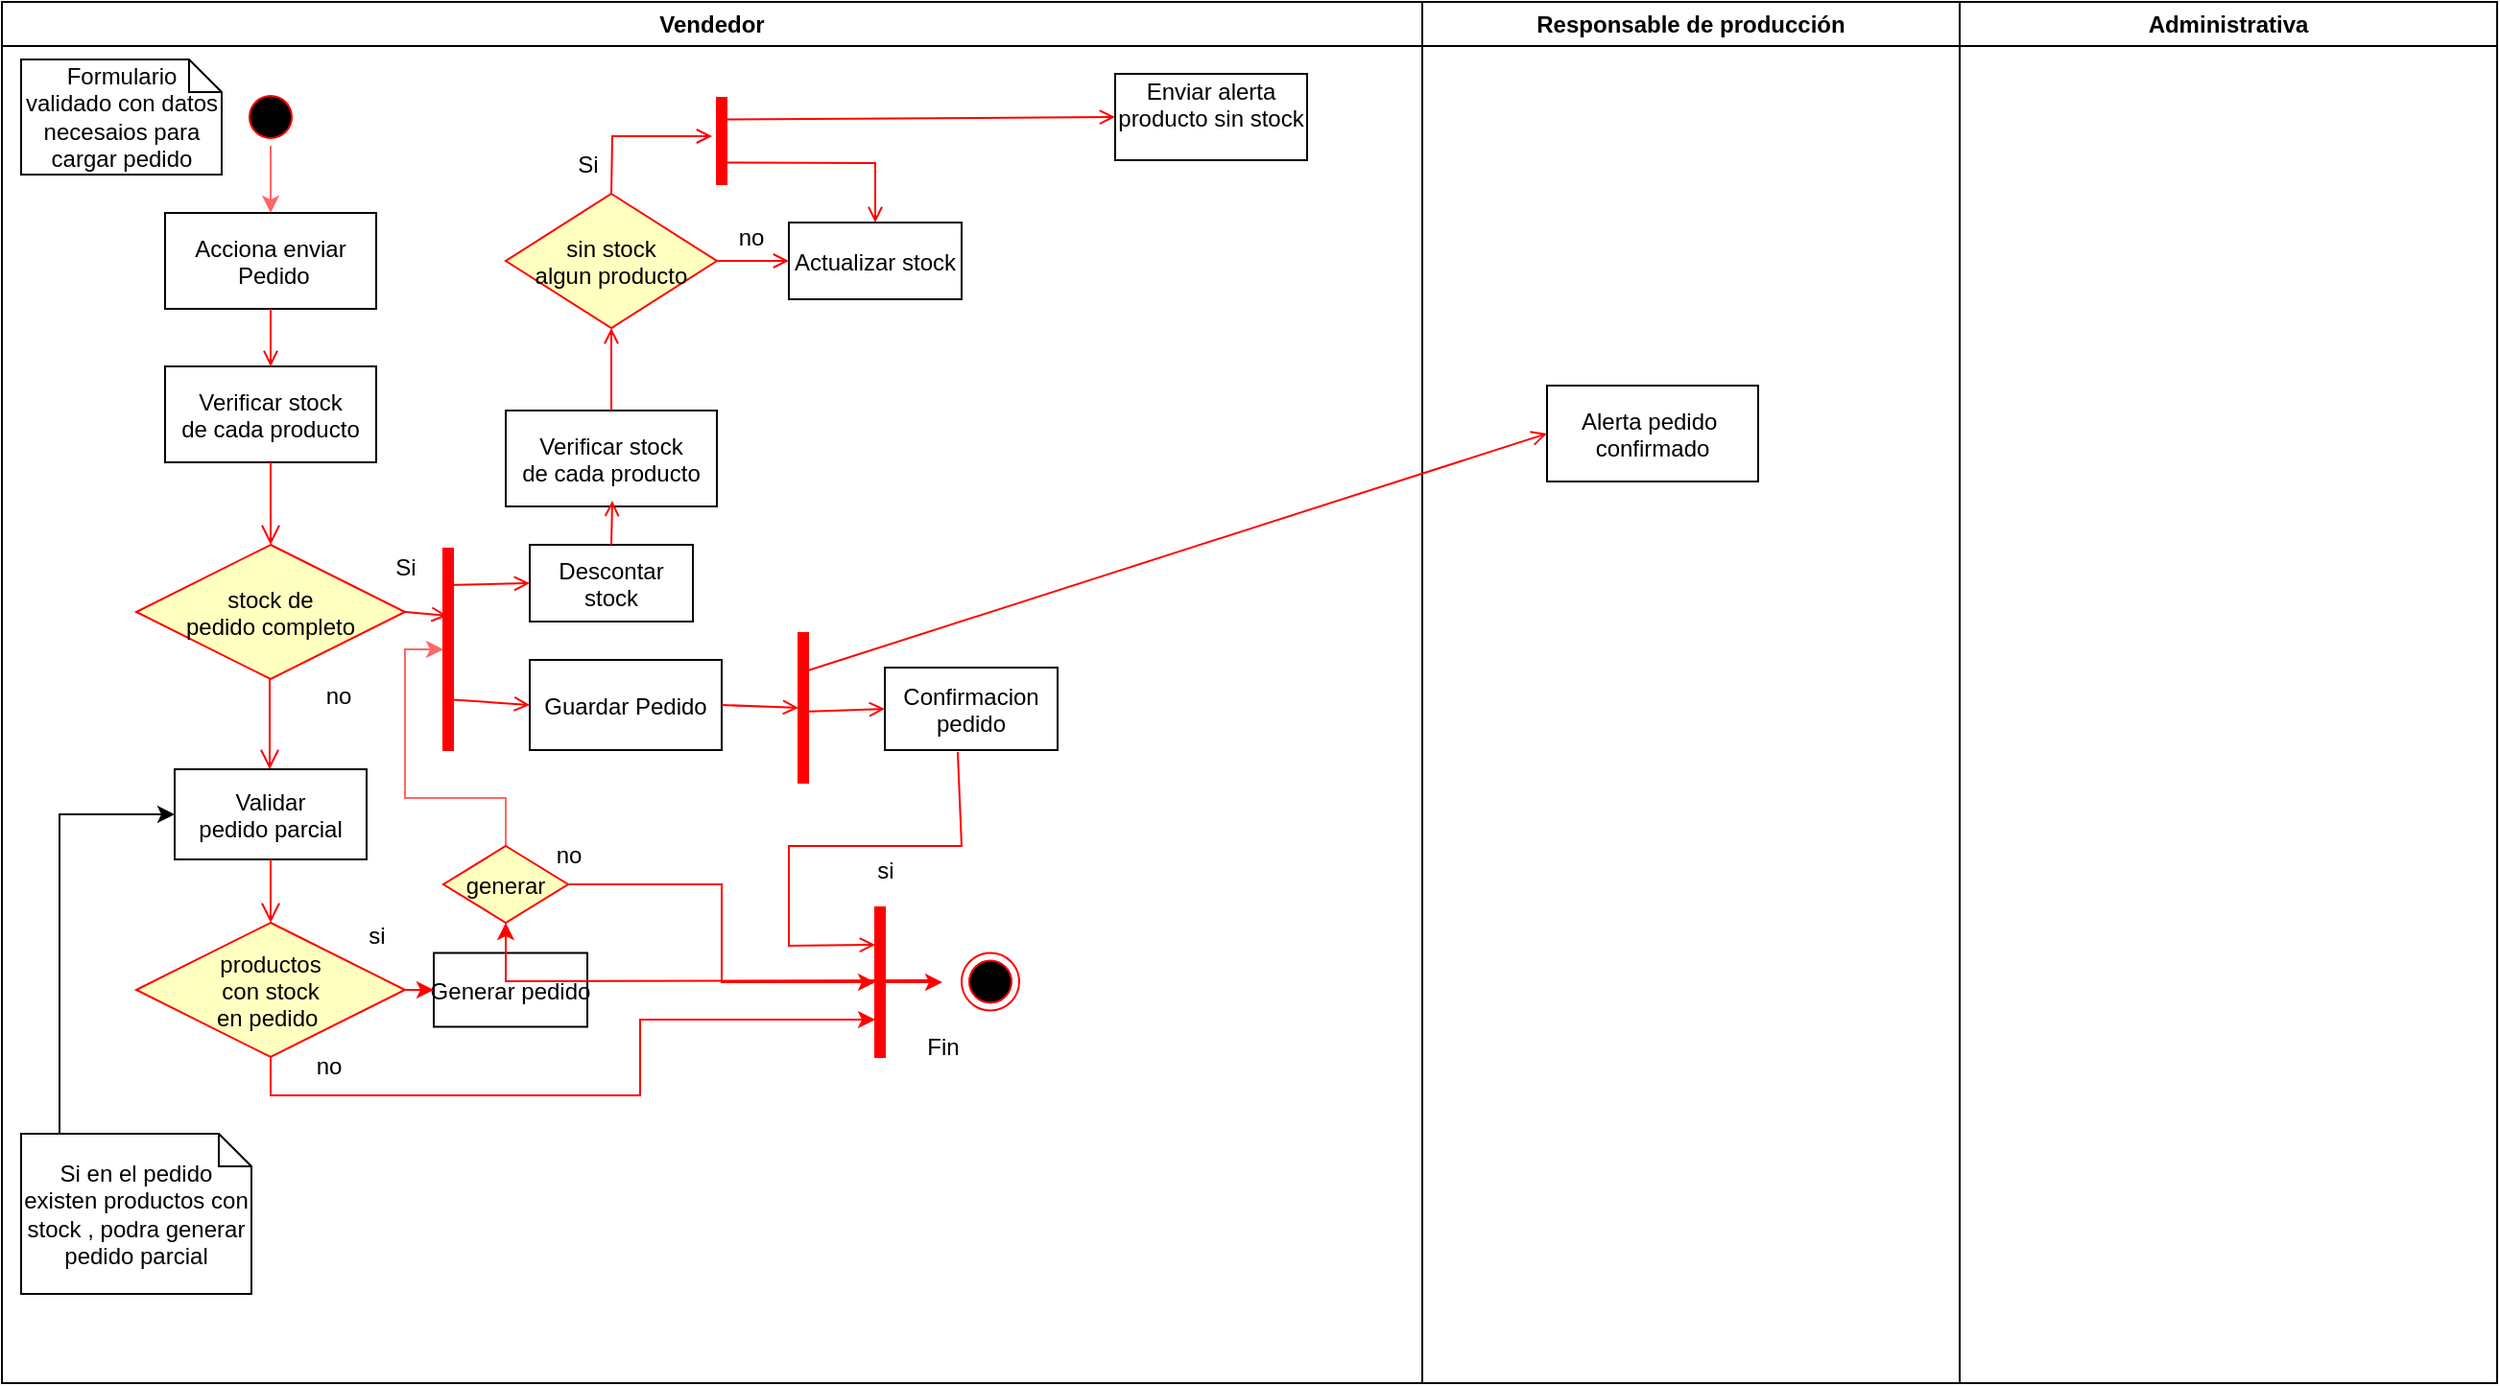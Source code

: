 <mxfile version="26.2.14">
  <diagram name="Page-1" id="e7e014a7-5840-1c2e-5031-d8a46d1fe8dd">
    <mxGraphModel dx="2041" dy="431" grid="1" gridSize="10" guides="1" tooltips="1" connect="1" arrows="1" fold="1" page="1" pageScale="1" pageWidth="1169" pageHeight="826" background="none" math="0" shadow="0">
      <root>
        <mxCell id="0" />
        <mxCell id="1" parent="0" />
        <mxCell id="2" value="Vendedor" style="swimlane;whiteSpace=wrap" parent="1" vertex="1">
          <mxGeometry x="-220" y="190" width="740" height="720" as="geometry" />
        </mxCell>
        <mxCell id="5qw4nmm1jzec7aXntuid-45" value="" style="edgeStyle=orthogonalEdgeStyle;rounded=0;orthogonalLoop=1;jettySize=auto;html=1;strokeColor=#FF6666;" parent="2" source="5" target="7" edge="1">
          <mxGeometry relative="1" as="geometry" />
        </mxCell>
        <mxCell id="5" value="" style="ellipse;shape=startState;fillColor=#000000;strokeColor=#ff0000;" parent="2" vertex="1">
          <mxGeometry x="125" y="45" width="30" height="30" as="geometry" />
        </mxCell>
        <mxCell id="7" value="Acciona enviar&#xa; Pedido" style="" parent="2" vertex="1">
          <mxGeometry x="85" y="110" width="110" height="50" as="geometry" />
        </mxCell>
        <mxCell id="8" value="Verificar stock &#xa;de cada producto" style="" parent="2" vertex="1">
          <mxGeometry x="85" y="190" width="110" height="50" as="geometry" />
        </mxCell>
        <mxCell id="9" value="" style="endArrow=open;strokeColor=#FF0000;endFill=1;rounded=0" parent="2" source="7" target="8" edge="1">
          <mxGeometry relative="1" as="geometry" />
        </mxCell>
        <mxCell id="11" value="" style="endArrow=open;strokeColor=#FF0000;endFill=1;rounded=0;exitX=1;exitY=0.5;exitDx=0;exitDy=0;entryX=0.4;entryY=0.333;entryDx=0;entryDy=0;entryPerimeter=0;" parent="2" source="nYx2TbOlyZMaFzmoQOSY-41" target="nYx2TbOlyZMaFzmoQOSY-46" edge="1">
          <mxGeometry relative="1" as="geometry">
            <mxPoint x="230" y="410" as="sourcePoint" />
          </mxGeometry>
        </mxCell>
        <mxCell id="5qw4nmm1jzec7aXntuid-42" value="Formulario validado con datos necesaios para cargar pedido" style="shape=note;whiteSpace=wrap;size=17" parent="2" vertex="1">
          <mxGeometry x="10" y="30" width="104.5" height="60" as="geometry" />
        </mxCell>
        <mxCell id="nYx2TbOlyZMaFzmoQOSY-41" value="stock de &#xa;pedido completo" style="rhombus;fillColor=#ffffc0;strokeColor=#ff0000;" vertex="1" parent="2">
          <mxGeometry x="70" y="283" width="140" height="70" as="geometry" />
        </mxCell>
        <mxCell id="nYx2TbOlyZMaFzmoQOSY-42" value="" style="edgeStyle=elbowEdgeStyle;elbow=horizontal;align=left;verticalAlign=bottom;endArrow=open;endSize=8;strokeColor=#FF0000;endFill=1;rounded=0;entryX=0.5;entryY=0;entryDx=0;entryDy=0;" edge="1" parent="2" target="nYx2TbOlyZMaFzmoQOSY-41">
          <mxGeometry x="-1" relative="1" as="geometry">
            <mxPoint x="45" y="200" as="targetPoint" />
            <Array as="points">
              <mxPoint x="140" y="280" />
            </Array>
            <mxPoint x="140" y="240" as="sourcePoint" />
          </mxGeometry>
        </mxCell>
        <mxCell id="nYx2TbOlyZMaFzmoQOSY-44" value="no" style="text;html=1;align=center;verticalAlign=middle;resizable=0;points=[];autosize=1;strokeColor=none;fillColor=none;" vertex="1" parent="2">
          <mxGeometry x="155" y="347" width="40" height="30" as="geometry" />
        </mxCell>
        <mxCell id="nYx2TbOlyZMaFzmoQOSY-46" value="" style="whiteSpace=wrap;strokeColor=#FF0000;fillColor=#FF0000" vertex="1" parent="2">
          <mxGeometry x="230" y="285" width="5" height="105" as="geometry" />
        </mxCell>
        <mxCell id="nYx2TbOlyZMaFzmoQOSY-49" value="Descontar&#xa;stock" style="" vertex="1" parent="2">
          <mxGeometry x="275" y="283" width="85" height="40" as="geometry" />
        </mxCell>
        <mxCell id="nYx2TbOlyZMaFzmoQOSY-48" value="" style="endArrow=open;strokeColor=#FF0000;endFill=1;rounded=0;exitX=0.2;exitY=0.181;exitDx=0;exitDy=0;entryX=0;entryY=0.5;entryDx=0;entryDy=0;exitPerimeter=0;" edge="1" parent="2" source="nYx2TbOlyZMaFzmoQOSY-46" target="nYx2TbOlyZMaFzmoQOSY-49">
          <mxGeometry relative="1" as="geometry">
            <mxPoint x="220" y="328" as="sourcePoint" />
            <mxPoint x="285" y="307" as="targetPoint" />
            <Array as="points" />
          </mxGeometry>
        </mxCell>
        <mxCell id="nYx2TbOlyZMaFzmoQOSY-51" value="sin stock &#xa;algun producto" style="rhombus;fillColor=#ffffc0;strokeColor=#ff0000;" vertex="1" parent="2">
          <mxGeometry x="262.5" y="100" width="110" height="70" as="geometry" />
        </mxCell>
        <mxCell id="nYx2TbOlyZMaFzmoQOSY-52" value="Verificar stock &#xa;de cada producto" style="" vertex="1" parent="2">
          <mxGeometry x="262.5" y="213" width="110" height="50" as="geometry" />
        </mxCell>
        <mxCell id="nYx2TbOlyZMaFzmoQOSY-53" value="" style="endArrow=open;strokeColor=#FF0000;endFill=1;rounded=0;exitX=0.5;exitY=0;exitDx=0;exitDy=0;" edge="1" parent="2" source="nYx2TbOlyZMaFzmoQOSY-49">
          <mxGeometry relative="1" as="geometry">
            <mxPoint x="245" y="317" as="sourcePoint" />
            <mxPoint x="318" y="260" as="targetPoint" />
            <Array as="points" />
          </mxGeometry>
        </mxCell>
        <mxCell id="nYx2TbOlyZMaFzmoQOSY-54" value="" style="endArrow=open;strokeColor=#FF0000;endFill=1;rounded=0;entryX=0.5;entryY=1;entryDx=0;entryDy=0;exitX=0.5;exitY=0;exitDx=0;exitDy=0;" edge="1" parent="2" source="nYx2TbOlyZMaFzmoQOSY-52" target="nYx2TbOlyZMaFzmoQOSY-51">
          <mxGeometry relative="1" as="geometry">
            <mxPoint x="328" y="230" as="sourcePoint" />
            <mxPoint x="338" y="280" as="targetPoint" />
            <Array as="points" />
          </mxGeometry>
        </mxCell>
        <mxCell id="nYx2TbOlyZMaFzmoQOSY-55" value="Si" style="text;html=1;align=center;verticalAlign=middle;resizable=0;points=[];autosize=1;strokeColor=none;fillColor=none;" vertex="1" parent="2">
          <mxGeometry x="290" y="70" width="30" height="30" as="geometry" />
        </mxCell>
        <mxCell id="nYx2TbOlyZMaFzmoQOSY-57" value="Enviar alerta &#xa;producto sin stock&#xa;" style="" vertex="1" parent="2">
          <mxGeometry x="580" y="37.5" width="100" height="45" as="geometry" />
        </mxCell>
        <mxCell id="nYx2TbOlyZMaFzmoQOSY-58" value="" style="whiteSpace=wrap;strokeColor=#FF0000;fillColor=#FF0000" vertex="1" parent="2">
          <mxGeometry x="372.5" y="50" width="5" height="45" as="geometry" />
        </mxCell>
        <mxCell id="nYx2TbOlyZMaFzmoQOSY-60" value="" style="endArrow=open;strokeColor=#FF0000;endFill=1;rounded=0;exitX=0.5;exitY=0;exitDx=0;exitDy=0;" edge="1" parent="2" source="nYx2TbOlyZMaFzmoQOSY-51">
          <mxGeometry relative="1" as="geometry">
            <mxPoint x="383" y="145" as="sourcePoint" />
            <mxPoint x="370" y="70" as="targetPoint" />
            <Array as="points">
              <mxPoint x="318" y="70" />
            </Array>
          </mxGeometry>
        </mxCell>
        <mxCell id="nYx2TbOlyZMaFzmoQOSY-62" value="" style="endArrow=open;strokeColor=#FF0000;endFill=1;rounded=0;exitX=1;exitY=0.25;exitDx=0;exitDy=0;entryX=0;entryY=0.5;entryDx=0;entryDy=0;" edge="1" parent="2" source="nYx2TbOlyZMaFzmoQOSY-58" target="nYx2TbOlyZMaFzmoQOSY-57">
          <mxGeometry relative="1" as="geometry">
            <mxPoint x="383" y="145" as="sourcePoint" />
            <mxPoint x="410" y="145" as="targetPoint" />
            <Array as="points" />
          </mxGeometry>
        </mxCell>
        <mxCell id="nYx2TbOlyZMaFzmoQOSY-63" value="Actualizar stock" style="" vertex="1" parent="2">
          <mxGeometry x="410" y="115" width="90" height="40" as="geometry" />
        </mxCell>
        <mxCell id="nYx2TbOlyZMaFzmoQOSY-56" value="" style="endArrow=open;strokeColor=#FF0000;endFill=1;rounded=0;exitX=1;exitY=0.5;exitDx=0;exitDy=0;entryX=0;entryY=0.5;entryDx=0;entryDy=0;" edge="1" parent="2" source="nYx2TbOlyZMaFzmoQOSY-51" target="nYx2TbOlyZMaFzmoQOSY-63">
          <mxGeometry relative="1" as="geometry">
            <mxPoint x="348" y="295" as="sourcePoint" />
            <mxPoint x="400" y="135" as="targetPoint" />
            <Array as="points" />
          </mxGeometry>
        </mxCell>
        <mxCell id="nYx2TbOlyZMaFzmoQOSY-64" value="" style="endArrow=open;strokeColor=#FF0000;endFill=1;rounded=0;exitX=1;exitY=0.75;exitDx=0;exitDy=0;entryX=0.5;entryY=0;entryDx=0;entryDy=0;" edge="1" parent="2" source="nYx2TbOlyZMaFzmoQOSY-58" target="nYx2TbOlyZMaFzmoQOSY-63">
          <mxGeometry relative="1" as="geometry">
            <mxPoint x="383" y="145" as="sourcePoint" />
            <mxPoint x="420" y="145" as="targetPoint" />
            <Array as="points">
              <mxPoint x="455" y="84" />
            </Array>
          </mxGeometry>
        </mxCell>
        <mxCell id="nYx2TbOlyZMaFzmoQOSY-45" value="Si" style="text;html=1;align=center;verticalAlign=middle;resizable=0;points=[];autosize=1;strokeColor=none;fillColor=none;" vertex="1" parent="2">
          <mxGeometry x="195" y="280" width="30" height="30" as="geometry" />
        </mxCell>
        <mxCell id="nYx2TbOlyZMaFzmoQOSY-65" value="no" style="text;html=1;align=center;verticalAlign=middle;resizable=0;points=[];autosize=1;strokeColor=none;fillColor=none;" vertex="1" parent="2">
          <mxGeometry x="370" y="108" width="40" height="30" as="geometry" />
        </mxCell>
        <mxCell id="nYx2TbOlyZMaFzmoQOSY-66" value="Guardar Pedido" style="" vertex="1" parent="2">
          <mxGeometry x="275" y="343" width="100" height="47" as="geometry" />
        </mxCell>
        <mxCell id="nYx2TbOlyZMaFzmoQOSY-67" value="" style="endArrow=open;strokeColor=#FF0000;endFill=1;rounded=0;exitX=1;exitY=0.75;exitDx=0;exitDy=0;entryX=0;entryY=0.5;entryDx=0;entryDy=0;" edge="1" parent="2" source="nYx2TbOlyZMaFzmoQOSY-46" target="nYx2TbOlyZMaFzmoQOSY-66">
          <mxGeometry relative="1" as="geometry">
            <mxPoint x="241" y="314" as="sourcePoint" />
            <mxPoint x="285" y="313" as="targetPoint" />
            <Array as="points" />
          </mxGeometry>
        </mxCell>
        <mxCell id="nYx2TbOlyZMaFzmoQOSY-68" value="" style="whiteSpace=wrap;strokeColor=#FF0000;fillColor=#FF0000" vertex="1" parent="2">
          <mxGeometry x="415" y="329" width="5" height="78" as="geometry" />
        </mxCell>
        <mxCell id="nYx2TbOlyZMaFzmoQOSY-71" value="" style="endArrow=open;strokeColor=#FF0000;endFill=1;rounded=0;exitX=1;exitY=0.5;exitDx=0;exitDy=0;entryX=0;entryY=0.5;entryDx=0;entryDy=0;" edge="1" parent="2" source="nYx2TbOlyZMaFzmoQOSY-66" target="nYx2TbOlyZMaFzmoQOSY-68">
          <mxGeometry relative="1" as="geometry">
            <mxPoint x="245" y="374" as="sourcePoint" />
            <mxPoint x="285" y="377" as="targetPoint" />
            <Array as="points" />
          </mxGeometry>
        </mxCell>
        <mxCell id="nYx2TbOlyZMaFzmoQOSY-74" value="" style="endArrow=open;strokeColor=#FF0000;endFill=1;rounded=0;entryX=0;entryY=0.5;entryDx=0;entryDy=0;" edge="1" parent="2" target="nYx2TbOlyZMaFzmoQOSY-78">
          <mxGeometry relative="1" as="geometry">
            <mxPoint x="417" y="370" as="sourcePoint" />
            <mxPoint x="460" y="390" as="targetPoint" />
            <Array as="points" />
          </mxGeometry>
        </mxCell>
        <mxCell id="nYx2TbOlyZMaFzmoQOSY-75" value="" style="ellipse;shape=endState;fillColor=#000000;strokeColor=#ff0000" vertex="1" parent="2">
          <mxGeometry x="500" y="495.75" width="30" height="30" as="geometry" />
        </mxCell>
        <mxCell id="nYx2TbOlyZMaFzmoQOSY-78" value="Confirmacion &#xa;pedido" style="" vertex="1" parent="2">
          <mxGeometry x="460" y="347" width="90" height="43" as="geometry" />
        </mxCell>
        <mxCell id="nYx2TbOlyZMaFzmoQOSY-79" value="" style="endArrow=open;strokeColor=#FF0000;endFill=1;rounded=0;exitX=0.422;exitY=1.023;exitDx=0;exitDy=0;exitPerimeter=0;entryX=0;entryY=0.25;entryDx=0;entryDy=0;" edge="1" parent="2" source="nYx2TbOlyZMaFzmoQOSY-78" target="nYx2TbOlyZMaFzmoQOSY-89">
          <mxGeometry relative="1" as="geometry">
            <mxPoint x="245" y="374" as="sourcePoint" />
            <mxPoint x="500" y="490" as="targetPoint" />
            <Array as="points">
              <mxPoint x="500" y="440" />
              <mxPoint x="410" y="440" />
              <mxPoint x="410" y="492" />
            </Array>
          </mxGeometry>
        </mxCell>
        <mxCell id="nYx2TbOlyZMaFzmoQOSY-76" value="Fin" style="text;html=1;align=center;verticalAlign=middle;resizable=0;points=[];autosize=1;strokeColor=none;fillColor=none;" vertex="1" parent="2">
          <mxGeometry x="470" y="530" width="40" height="30" as="geometry" />
        </mxCell>
        <mxCell id="nYx2TbOlyZMaFzmoQOSY-80" value="" style="edgeStyle=elbowEdgeStyle;elbow=horizontal;align=left;verticalAlign=bottom;endArrow=open;endSize=8;strokeColor=#FF0000;endFill=1;rounded=0;entryX=0.5;entryY=0;entryDx=0;entryDy=0;" edge="1" parent="2" target="nYx2TbOlyZMaFzmoQOSY-81">
          <mxGeometry x="-1" relative="1" as="geometry">
            <mxPoint x="139.5" y="396" as="targetPoint" />
            <Array as="points">
              <mxPoint x="139.5" y="393" />
            </Array>
            <mxPoint x="139.5" y="353" as="sourcePoint" />
          </mxGeometry>
        </mxCell>
        <mxCell id="nYx2TbOlyZMaFzmoQOSY-81" value="Validar &#xa;pedido parcial" style="" vertex="1" parent="2">
          <mxGeometry x="90" y="400" width="100" height="47" as="geometry" />
        </mxCell>
        <mxCell id="nYx2TbOlyZMaFzmoQOSY-82" value="productos &#xa;con stock&#xa;en pedido " style="rhombus;fillColor=#ffffc0;strokeColor=#ff0000;" vertex="1" parent="2">
          <mxGeometry x="70" y="480" width="140" height="70" as="geometry" />
        </mxCell>
        <mxCell id="nYx2TbOlyZMaFzmoQOSY-83" value="" style="edgeStyle=elbowEdgeStyle;elbow=horizontal;align=left;verticalAlign=bottom;endArrow=open;endSize=8;strokeColor=#FF0000;endFill=1;rounded=0;entryX=0.5;entryY=0;entryDx=0;entryDy=0;exitX=0.5;exitY=1;exitDx=0;exitDy=0;" edge="1" parent="2" source="nYx2TbOlyZMaFzmoQOSY-81" target="nYx2TbOlyZMaFzmoQOSY-82">
          <mxGeometry x="-1" relative="1" as="geometry">
            <mxPoint x="150" y="410" as="targetPoint" />
            <Array as="points" />
            <mxPoint x="149.5" y="363" as="sourcePoint" />
          </mxGeometry>
        </mxCell>
        <mxCell id="nYx2TbOlyZMaFzmoQOSY-84" value="Generar pedido" style="" vertex="1" parent="2">
          <mxGeometry x="225" y="495.75" width="80" height="38.5" as="geometry" />
        </mxCell>
        <mxCell id="nYx2TbOlyZMaFzmoQOSY-88" style="edgeStyle=orthogonalEdgeStyle;rounded=0;orthogonalLoop=1;jettySize=auto;html=1;exitX=0.5;exitY=0;exitDx=0;exitDy=0;entryX=0;entryY=0.5;entryDx=0;entryDy=0;strokeColor=#FF6666;" edge="1" parent="2" source="nYx2TbOlyZMaFzmoQOSY-86" target="nYx2TbOlyZMaFzmoQOSY-46">
          <mxGeometry relative="1" as="geometry" />
        </mxCell>
        <mxCell id="nYx2TbOlyZMaFzmoQOSY-86" value="generar" style="rhombus;fillColor=#ffffc0;strokeColor=#ff0000;" vertex="1" parent="2">
          <mxGeometry x="230" y="440" width="65" height="40" as="geometry" />
        </mxCell>
        <mxCell id="nYx2TbOlyZMaFzmoQOSY-91" style="edgeStyle=orthogonalEdgeStyle;rounded=0;orthogonalLoop=1;jettySize=auto;html=1;exitX=1;exitY=0.5;exitDx=0;exitDy=0;fillColor=#f8cecc;strokeColor=#FF0000;" edge="1" parent="2" source="nYx2TbOlyZMaFzmoQOSY-89">
          <mxGeometry relative="1" as="geometry">
            <mxPoint x="490" y="511" as="targetPoint" />
          </mxGeometry>
        </mxCell>
        <mxCell id="nYx2TbOlyZMaFzmoQOSY-89" value="" style="whiteSpace=wrap;strokeColor=#FF0000;fillColor=#FF0000" vertex="1" parent="2">
          <mxGeometry x="455" y="472" width="5" height="78" as="geometry" />
        </mxCell>
        <mxCell id="nYx2TbOlyZMaFzmoQOSY-85" value="si" style="text;html=1;align=center;verticalAlign=middle;resizable=0;points=[];autosize=1;strokeColor=none;fillColor=none;" vertex="1" parent="2">
          <mxGeometry x="180" y="472" width="30" height="30" as="geometry" />
        </mxCell>
        <mxCell id="nYx2TbOlyZMaFzmoQOSY-92" style="edgeStyle=orthogonalEdgeStyle;rounded=0;orthogonalLoop=1;jettySize=auto;html=1;exitX=1;exitY=0.5;exitDx=0;exitDy=0;fillColor=#f8cecc;strokeColor=#FF0000;entryX=0;entryY=0.5;entryDx=0;entryDy=0;" edge="1" parent="2" source="nYx2TbOlyZMaFzmoQOSY-82" target="nYx2TbOlyZMaFzmoQOSY-84">
          <mxGeometry relative="1" as="geometry">
            <mxPoint x="350" y="540" as="targetPoint" />
            <mxPoint x="470" y="521" as="sourcePoint" />
          </mxGeometry>
        </mxCell>
        <mxCell id="nYx2TbOlyZMaFzmoQOSY-95" value="no" style="text;html=1;align=center;verticalAlign=middle;resizable=0;points=[];autosize=1;strokeColor=none;fillColor=none;" vertex="1" parent="2">
          <mxGeometry x="275" y="430" width="40" height="30" as="geometry" />
        </mxCell>
        <mxCell id="nYx2TbOlyZMaFzmoQOSY-96" style="edgeStyle=orthogonalEdgeStyle;rounded=0;orthogonalLoop=1;jettySize=auto;html=1;fillColor=#f8cecc;strokeColor=#FF0000;exitX=1;exitY=0.5;exitDx=0;exitDy=0;entryX=0;entryY=0.5;entryDx=0;entryDy=0;" edge="1" parent="2" source="nYx2TbOlyZMaFzmoQOSY-86" target="nYx2TbOlyZMaFzmoQOSY-89">
          <mxGeometry relative="1" as="geometry">
            <mxPoint x="520" y="541" as="targetPoint" />
            <mxPoint x="490" y="541" as="sourcePoint" />
          </mxGeometry>
        </mxCell>
        <mxCell id="nYx2TbOlyZMaFzmoQOSY-97" style="edgeStyle=orthogonalEdgeStyle;rounded=0;orthogonalLoop=1;jettySize=auto;html=1;fillColor=#f8cecc;strokeColor=#FF0000;exitX=0.5;exitY=1;exitDx=0;exitDy=0;entryX=0;entryY=0.75;entryDx=0;entryDy=0;" edge="1" parent="2" source="nYx2TbOlyZMaFzmoQOSY-82" target="nYx2TbOlyZMaFzmoQOSY-89">
          <mxGeometry relative="1" as="geometry">
            <mxPoint x="465" y="521" as="targetPoint" />
            <mxPoint x="305" y="470" as="sourcePoint" />
          </mxGeometry>
        </mxCell>
        <mxCell id="nYx2TbOlyZMaFzmoQOSY-98" value="no" style="text;html=1;align=center;verticalAlign=middle;resizable=0;points=[];autosize=1;strokeColor=none;fillColor=none;" vertex="1" parent="2">
          <mxGeometry x="150" y="540" width="40" height="30" as="geometry" />
        </mxCell>
        <mxCell id="nYx2TbOlyZMaFzmoQOSY-100" style="edgeStyle=orthogonalEdgeStyle;rounded=0;orthogonalLoop=1;jettySize=auto;html=1;entryX=0;entryY=0.5;entryDx=0;entryDy=0;" edge="1" parent="2" source="nYx2TbOlyZMaFzmoQOSY-99" target="nYx2TbOlyZMaFzmoQOSY-81">
          <mxGeometry relative="1" as="geometry">
            <Array as="points">
              <mxPoint x="30" y="424" />
            </Array>
          </mxGeometry>
        </mxCell>
        <mxCell id="nYx2TbOlyZMaFzmoQOSY-99" value="Si en el pedido existen productos con stock , podra generar pedido parcial" style="shape=note;whiteSpace=wrap;size=17" vertex="1" parent="2">
          <mxGeometry x="10" y="590" width="120" height="83.5" as="geometry" />
        </mxCell>
        <mxCell id="3" value="Responsable de producción" style="swimlane;whiteSpace=wrap;startSize=23;" parent="1" vertex="1">
          <mxGeometry x="520" y="190" width="280" height="720" as="geometry" />
        </mxCell>
        <mxCell id="nYx2TbOlyZMaFzmoQOSY-77" value="Alerta pedido &#xa;confirmado" style="" vertex="1" parent="3">
          <mxGeometry x="65" y="200" width="110" height="50" as="geometry" />
        </mxCell>
        <mxCell id="4" value="Administrativa" style="swimlane;whiteSpace=wrap;startSize=23;" parent="1" vertex="1">
          <mxGeometry x="800" y="190" width="280" height="720" as="geometry" />
        </mxCell>
        <mxCell id="nYx2TbOlyZMaFzmoQOSY-87" value="si" style="text;html=1;align=center;verticalAlign=middle;resizable=0;points=[];autosize=1;strokeColor=none;fillColor=none;" vertex="1" parent="1">
          <mxGeometry x="225" y="628" width="30" height="30" as="geometry" />
        </mxCell>
        <mxCell id="nYx2TbOlyZMaFzmoQOSY-94" style="edgeStyle=orthogonalEdgeStyle;rounded=0;orthogonalLoop=1;jettySize=auto;html=1;fillColor=#f8cecc;strokeColor=#FF0000;entryX=0.5;entryY=1;entryDx=0;entryDy=0;" edge="1" parent="1" target="nYx2TbOlyZMaFzmoQOSY-86">
          <mxGeometry relative="1" as="geometry">
            <mxPoint x="510" y="731" as="targetPoint" />
            <mxPoint x="263" y="700" as="sourcePoint" />
          </mxGeometry>
        </mxCell>
        <mxCell id="nYx2TbOlyZMaFzmoQOSY-73" value="" style="endArrow=open;strokeColor=#FF0000;endFill=1;rounded=0;exitX=1;exitY=0.25;exitDx=0;exitDy=0;entryX=0;entryY=0.5;entryDx=0;entryDy=0;" edge="1" parent="1" source="nYx2TbOlyZMaFzmoQOSY-68" target="nYx2TbOlyZMaFzmoQOSY-77">
          <mxGeometry relative="1" as="geometry">
            <mxPoint x="265" y="534" as="sourcePoint" />
            <mxPoint x="500" y="509" as="targetPoint" />
            <Array as="points" />
          </mxGeometry>
        </mxCell>
      </root>
    </mxGraphModel>
  </diagram>
</mxfile>
